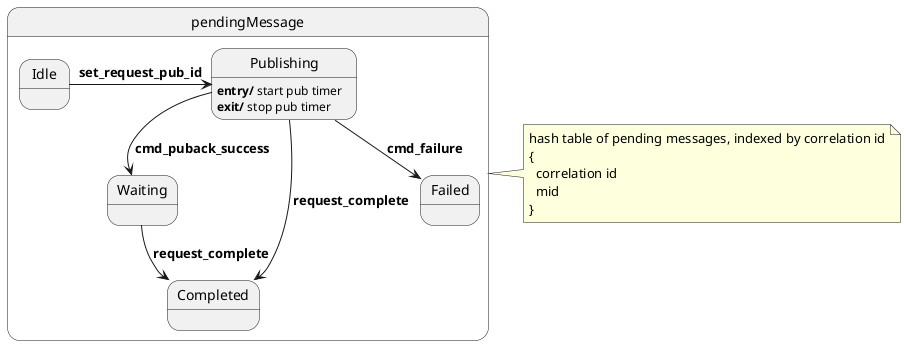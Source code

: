 @startuml
' ignore these as handled outside of this diagram: MQTT_EVENT_CONNECT_REQ, MQTT_EVENT_CONNECT_RSP, MQTT_EVENT_DISCONNECT_REQ, MQTT_EVENT_DISCONNECT_RSP
' Assumptions:
' 0. Unknown events are forwarded (in their original direction, either inbound or outbound).
' 1. If RPC_CLIENT_READY_IND hasn't already been sent, RPC_CLIENT_SUB_REQ is guaranteed to respond with either RPC_CLIENT_READY_IND, or HFSM_EVENT_ERROR if the subscribe request timed out.
' 2. RPC_CLIENT_READY_IND will not be sent more than once unless the client unsubscribes or gets unsubscribed.
' 3. send_inbound, send_outbound are used to send information to the app and network respectively.


state pendingMessage {
  state Idle

  state Publishing
  Publishing : <b>entry/</b> start pub timer
  Publishing : <b>exit/</b> stop pub timer

  state Waiting
  state Completed
  state Failed

  Idle -> Publishing : <b>set_request_pub_id</b>
  Publishing --> Waiting : <b>cmd_puback_success</b>
  Publishing --> Completed : <b>request_complete</b>
  Publishing --> Failed : <b>cmd_failure</b>
  Waiting --> Completed : <b>request_complete</b>
}
note right of pendingMessage
  hash table of pending messages, indexed by correlation id
  {
    correlation id
    mid
  }
end note

@enduml
